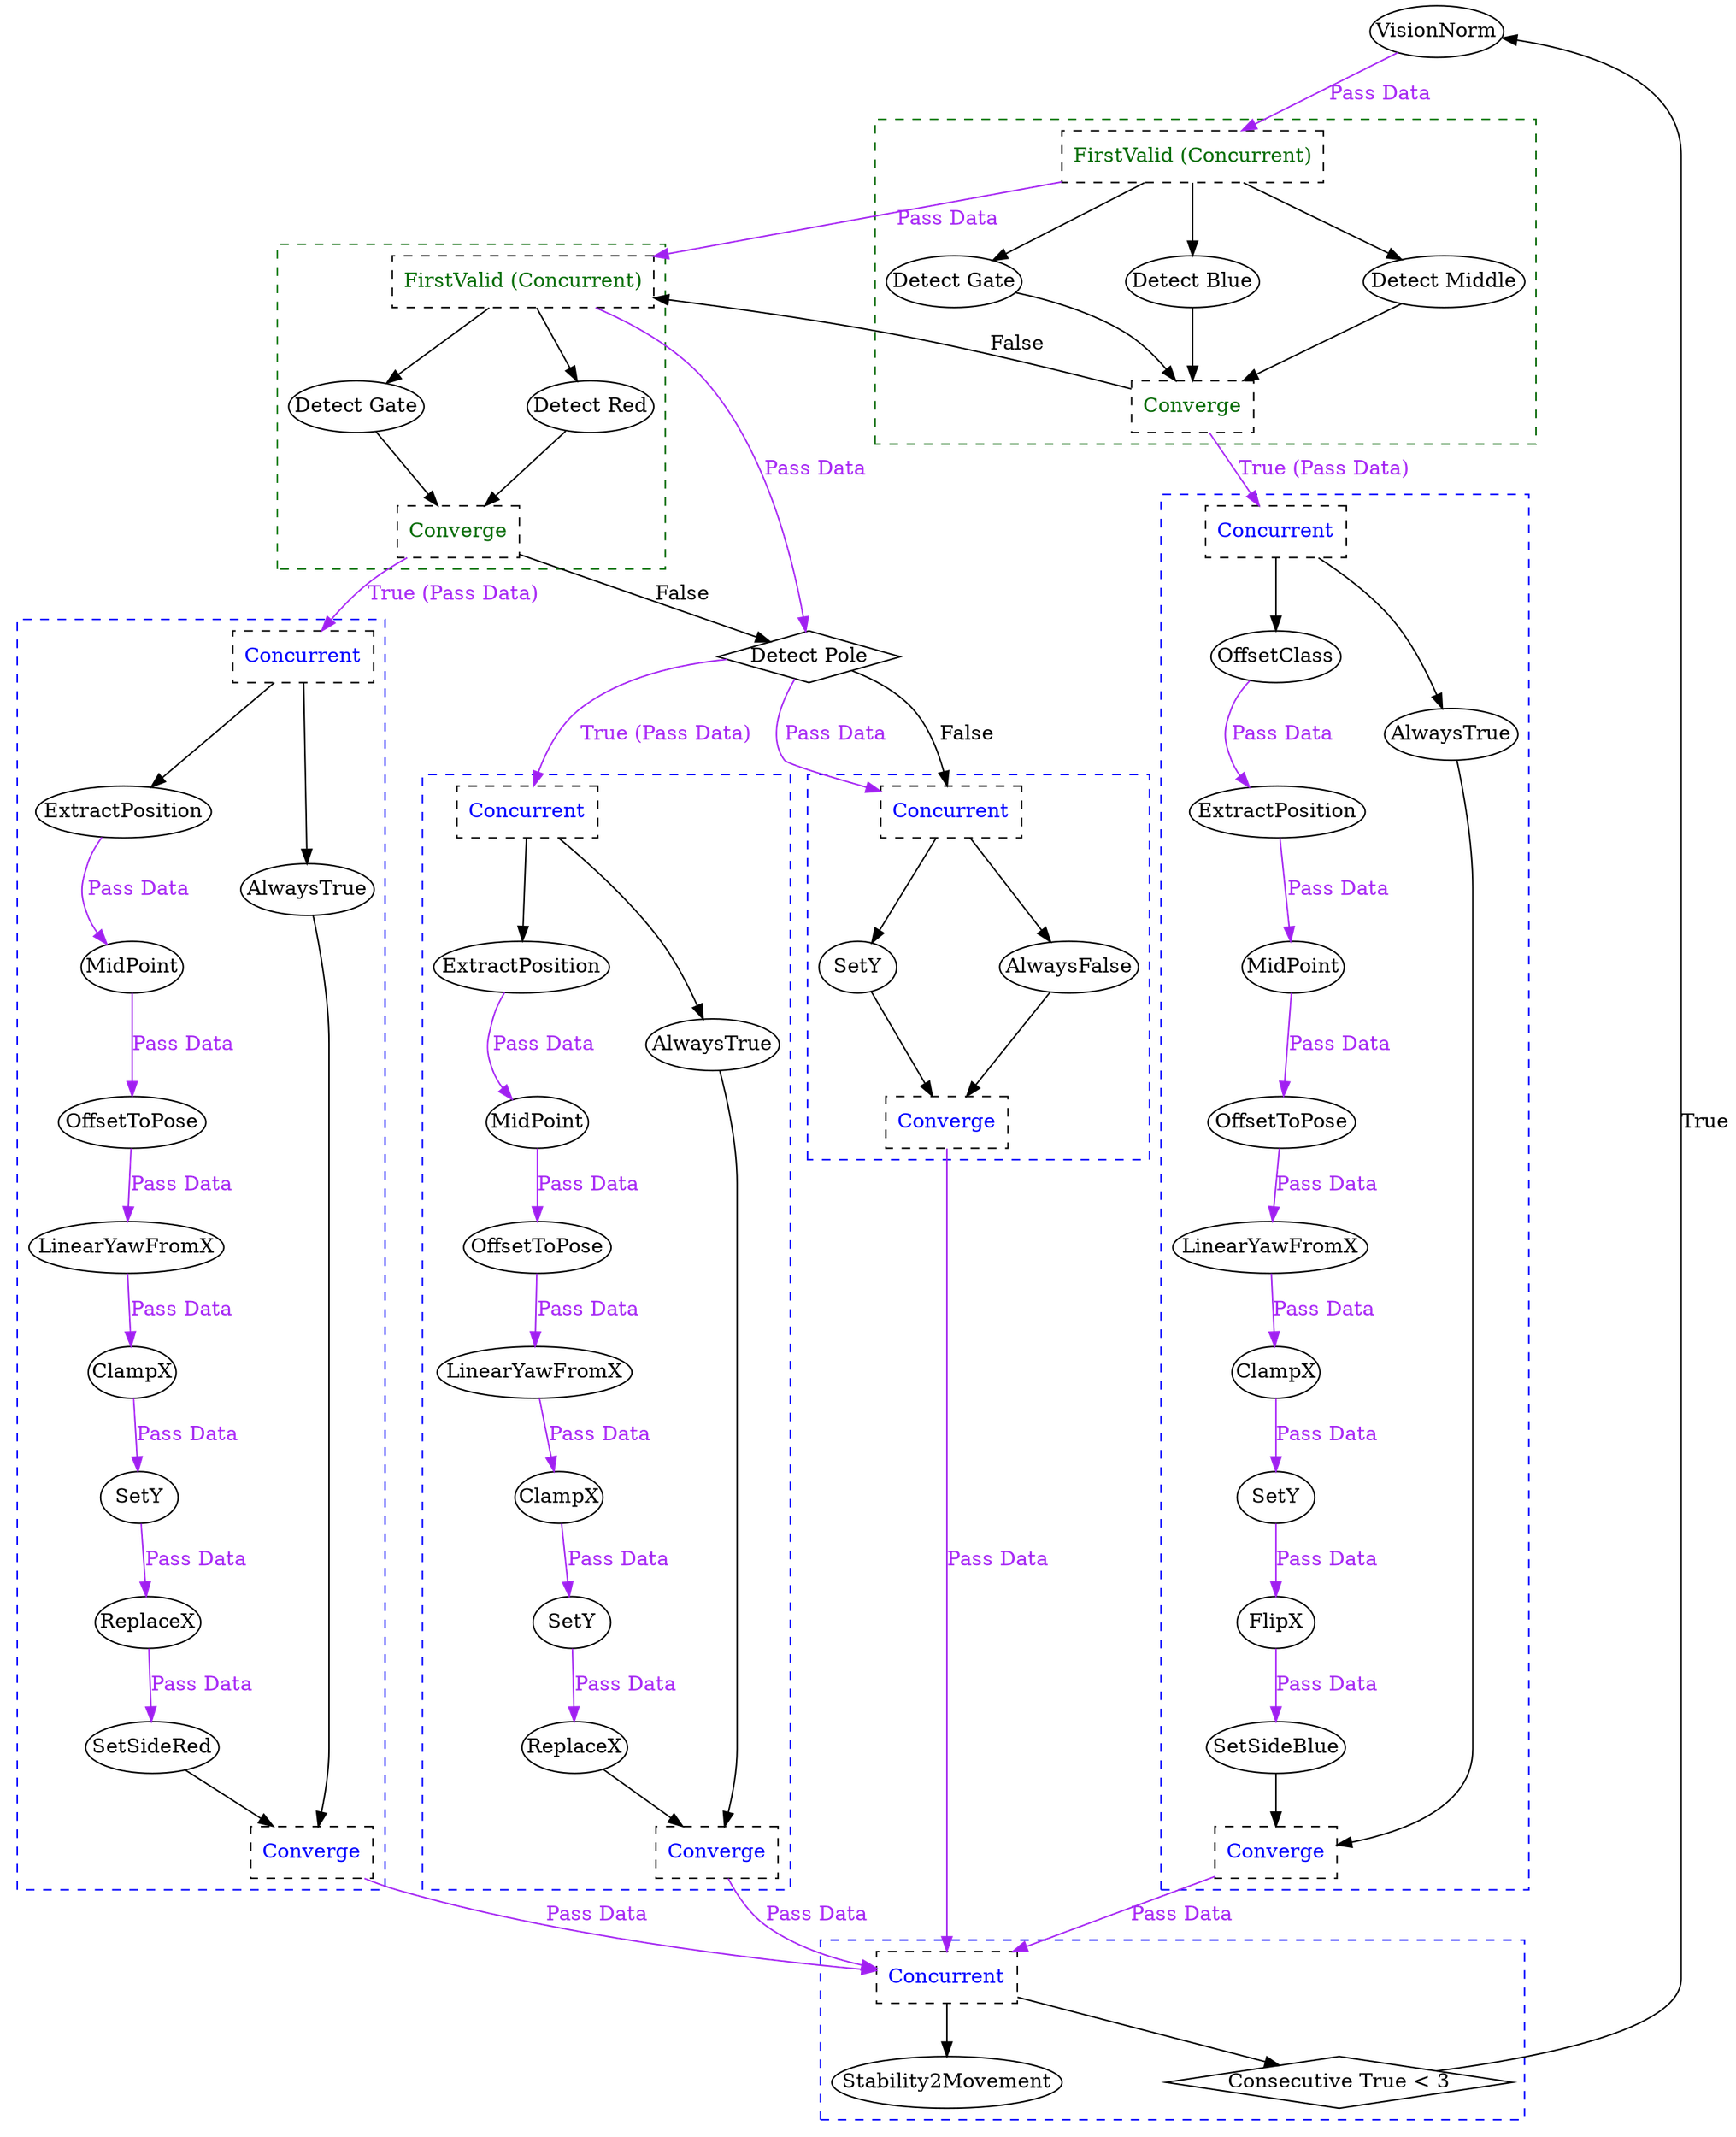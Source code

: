 digraph G {
	splines = true;
	nodesep = 1.0;
	bgcolor = "none"
	"40cf3c42-7345-4a83-8c31-c09c83f0f036" [shape = diamond];
	"905d289f-aefe-4461-9edf-87666dd71caf" [shape = diamond];
	"4d2222ad-3b06-42db-90a2-c8e6464a92cd" [shape = diamond];
	"7cab18f2-e3cb-43f5-823f-bcfed46ed53d" [shape = diamond];
	subgraph "cluster_132edcad-0cd3-4e0b-876d-80556443da1d" {
		style = dashed;
		color = blue;
		"ee293caa-608e-400a-b1e7-d8cf5422a679" -> "9dc71cd5-fade-4c96-adf4-5f052cadda01" [color = purple, fontcolor = purple, label = "Pass Data"];
		"a6588857-3c12-49c0-9bba-5d3ac0e7b31b" -> "ee293caa-608e-400a-b1e7-d8cf5422a679" [color = purple, fontcolor = purple, label = "Pass Data"];
		"98c2c8ce-29c1-4c98-af71-1b8ecaf79c09" -> "a6588857-3c12-49c0-9bba-5d3ac0e7b31b" [color = purple, fontcolor = purple, label = "Pass Data"];
		"2780f569-06d1-4afc-ae49-f5c66faef7d3" -> "98c2c8ce-29c1-4c98-af71-1b8ecaf79c09" [color = purple, fontcolor = purple, label = "Pass Data"];
		"d3d6c46c-37e9-4667-89c0-c19e8024810b" -> "2780f569-06d1-4afc-ae49-f5c66faef7d3" [color = purple, fontcolor = purple, label = "Pass Data"];
		"12526ff9-ea6a-4fd0-9032-703e097a45f7" -> "d3d6c46c-37e9-4667-89c0-c19e8024810b" [color = purple, fontcolor = purple, label = "Pass Data"];
		"b0788d53-c628-4f98-878a-3ed0fe2c4d11" -> "12526ff9-ea6a-4fd0-9032-703e097a45f7" [color = purple, fontcolor = purple, label = "Pass Data"];
		"db124743-fed1-4ab5-9afd-c7373d11316b" -> "b0788d53-c628-4f98-878a-3ed0fe2c4d11" [color = purple, fontcolor = purple, label = "Pass Data"];
		"a86b2bf9-e511-4184-a1a4-b402203756d8" -> "db124743-fed1-4ab5-9afd-c7373d11316b";
		"a86b2bf9-e511-4184-a1a4-b402203756d8" -> "a87571a5-7338-4fd9-9a4e-549927cb77c7";
		"9dc71cd5-fade-4c96-adf4-5f052cadda01" -> "2e7ec257-725b-4f01-a402-3fc688baad30";
		"a87571a5-7338-4fd9-9a4e-549927cb77c7" -> "2e7ec257-725b-4f01-a402-3fc688baad30";
		"a86b2bf9-e511-4184-a1a4-b402203756d8" [label = "Concurrent", shape = box, fontcolor = blue, style = dashed];
		"db124743-fed1-4ab5-9afd-c7373d11316b" [label = "OffsetClass", margin = 0];
		"b0788d53-c628-4f98-878a-3ed0fe2c4d11" [label = "ExtractPosition", margin = 0];
		"12526ff9-ea6a-4fd0-9032-703e097a45f7" [label = "MidPoint", margin = 0];
		"d3d6c46c-37e9-4667-89c0-c19e8024810b" [label = "OffsetToPose", margin = 0];
		"2780f569-06d1-4afc-ae49-f5c66faef7d3" [label = "LinearYawFromX", margin = 0];
		"98c2c8ce-29c1-4c98-af71-1b8ecaf79c09" [label = "ClampX", margin = 0];
		"a6588857-3c12-49c0-9bba-5d3ac0e7b31b" [label = "SetY", margin = 0];
		"ee293caa-608e-400a-b1e7-d8cf5422a679" [label = "FlipX", margin = 0];
		"9dc71cd5-fade-4c96-adf4-5f052cadda01" [label = "SetSideBlue", margin = 0];
		"a87571a5-7338-4fd9-9a4e-549927cb77c7" [label = "AlwaysTrue", margin = 0];
		"2e7ec257-725b-4f01-a402-3fc688baad30" [label = "Converge", shape = box, fontcolor = blue, style = dashed];
	}
	
	subgraph "cluster_b9e8c329-2833-4c17-a80d-87e47a3d0021" {
		style = dashed;
		color = blue;
		"3ebea96b-7328-4192-b80b-1903c935d85a" -> "000fa14e-1c43-4be2-8e98-6fe8cfaea523" [color = purple, fontcolor = purple, label = "Pass Data"];
		"0b56c7c9-f9b4-4bc7-9a74-f7b70ef38516" -> "3ebea96b-7328-4192-b80b-1903c935d85a" [color = purple, fontcolor = purple, label = "Pass Data"];
		"9c60e1c1-ad64-4b3c-bfae-952acca096d5" -> "0b56c7c9-f9b4-4bc7-9a74-f7b70ef38516" [color = purple, fontcolor = purple, label = "Pass Data"];
		"f2464706-b17a-44f9-9c29-23a80f5fbd2d" -> "9c60e1c1-ad64-4b3c-bfae-952acca096d5" [color = purple, fontcolor = purple, label = "Pass Data"];
		"e21d9050-0ebf-476e-9944-559f4ad1fa07" -> "f2464706-b17a-44f9-9c29-23a80f5fbd2d" [color = purple, fontcolor = purple, label = "Pass Data"];
		"11bda166-a8de-4352-8a2f-2220dac12708" -> "e21d9050-0ebf-476e-9944-559f4ad1fa07" [color = purple, fontcolor = purple, label = "Pass Data"];
		"6eedbeaf-b01d-4413-a5e5-356a51c35bb5" -> "11bda166-a8de-4352-8a2f-2220dac12708" [color = purple, fontcolor = purple, label = "Pass Data"];
		"e66d3d5b-f1ca-4e21-b79f-287106f10bc2" -> "6eedbeaf-b01d-4413-a5e5-356a51c35bb5";
		"e66d3d5b-f1ca-4e21-b79f-287106f10bc2" -> "76c7eed1-c372-4c4f-9637-31802bbf3107";
		"000fa14e-1c43-4be2-8e98-6fe8cfaea523" -> "d37ed3f1-63d8-489f-9901-df78fde1ccc2";
		"76c7eed1-c372-4c4f-9637-31802bbf3107" -> "d37ed3f1-63d8-489f-9901-df78fde1ccc2";
		"e66d3d5b-f1ca-4e21-b79f-287106f10bc2" [label = "Concurrent", shape = box, fontcolor = blue, style = dashed];
		"6eedbeaf-b01d-4413-a5e5-356a51c35bb5" [label = "ExtractPosition", margin = 0];
		"11bda166-a8de-4352-8a2f-2220dac12708" [label = "MidPoint", margin = 0];
		"e21d9050-0ebf-476e-9944-559f4ad1fa07" [label = "OffsetToPose", margin = 0];
		"f2464706-b17a-44f9-9c29-23a80f5fbd2d" [label = "LinearYawFromX", margin = 0];
		"9c60e1c1-ad64-4b3c-bfae-952acca096d5" [label = "ClampX", margin = 0];
		"0b56c7c9-f9b4-4bc7-9a74-f7b70ef38516" [label = "SetY", margin = 0];
		"3ebea96b-7328-4192-b80b-1903c935d85a" [label = "ReplaceX", margin = 0];
		"000fa14e-1c43-4be2-8e98-6fe8cfaea523" [label = "SetSideRed", margin = 0];
		"76c7eed1-c372-4c4f-9637-31802bbf3107" [label = "AlwaysTrue", margin = 0];
		"d37ed3f1-63d8-489f-9901-df78fde1ccc2" [label = "Converge", shape = box, fontcolor = blue, style = dashed];
	}
	
	subgraph "cluster_3a71eab4-015b-4f86-ab74-7700bf0faee8" {
		style = dashed;
		color = blue;
		"edbff4fe-3344-43b4-91d1-b8215c33ffcb" -> "c71ee2ae-c881-47bf-8cb1-7f41a5f3073b" [color = purple, fontcolor = purple, label = "Pass Data"];
		"6af23ac0-73aa-4982-9bae-1c09bf1a525a" -> "edbff4fe-3344-43b4-91d1-b8215c33ffcb" [color = purple, fontcolor = purple, label = "Pass Data"];
		"3f9cdee0-dfb5-4e80-871a-a68052f908bc" -> "6af23ac0-73aa-4982-9bae-1c09bf1a525a" [color = purple, fontcolor = purple, label = "Pass Data"];
		"c7e432a5-0603-4728-91ab-bc87f55acefb" -> "3f9cdee0-dfb5-4e80-871a-a68052f908bc" [color = purple, fontcolor = purple, label = "Pass Data"];
		"42fcec84-4310-4dc8-9913-99b225161ab9" -> "c7e432a5-0603-4728-91ab-bc87f55acefb" [color = purple, fontcolor = purple, label = "Pass Data"];
		"d34e9ce8-3c59-4de6-8ea1-d716fc6adb01" -> "42fcec84-4310-4dc8-9913-99b225161ab9" [color = purple, fontcolor = purple, label = "Pass Data"];
		"38fc4691-bb7a-444a-ae0f-c471e1ccc8f0" -> "d34e9ce8-3c59-4de6-8ea1-d716fc6adb01";
		"38fc4691-bb7a-444a-ae0f-c471e1ccc8f0" -> "290ebeba-cef3-4660-8afe-a42bd64e4d05";
		"c71ee2ae-c881-47bf-8cb1-7f41a5f3073b" -> "ff398fc3-2093-49c3-838b-c130b9956657";
		"290ebeba-cef3-4660-8afe-a42bd64e4d05" -> "ff398fc3-2093-49c3-838b-c130b9956657";
		"38fc4691-bb7a-444a-ae0f-c471e1ccc8f0" [label = "Concurrent", shape = box, fontcolor = blue, style = dashed];
		"d34e9ce8-3c59-4de6-8ea1-d716fc6adb01" [label = "ExtractPosition", margin = 0];
		"42fcec84-4310-4dc8-9913-99b225161ab9" [label = "MidPoint", margin = 0];
		"c7e432a5-0603-4728-91ab-bc87f55acefb" [label = "OffsetToPose", margin = 0];
		"3f9cdee0-dfb5-4e80-871a-a68052f908bc" [label = "LinearYawFromX", margin = 0];
		"6af23ac0-73aa-4982-9bae-1c09bf1a525a" [label = "ClampX", margin = 0];
		"edbff4fe-3344-43b4-91d1-b8215c33ffcb" [label = "SetY", margin = 0];
		"c71ee2ae-c881-47bf-8cb1-7f41a5f3073b" [label = "ReplaceX", margin = 0];
		"290ebeba-cef3-4660-8afe-a42bd64e4d05" [label = "AlwaysTrue", margin = 0];
		"ff398fc3-2093-49c3-838b-c130b9956657" [label = "Converge", shape = box, fontcolor = blue, style = dashed];
	}
	
	subgraph "cluster_9dfe8597-4134-4cc8-b4c6-ee305ac68e0d" {
		style = dashed;
		color = blue;
		"f60bf49e-3424-4d8e-b92b-5d67a34eee9d" -> "30a13c0f-a0de-4512-9b58-7e18ff6bd1d6";
		"f60bf49e-3424-4d8e-b92b-5d67a34eee9d" -> "d6df5065-cf7e-462d-8b09-5f3e9daca015";
		"30a13c0f-a0de-4512-9b58-7e18ff6bd1d6" -> "f40eadd8-12f1-4607-b6e1-83fa7e729e5c";
		"d6df5065-cf7e-462d-8b09-5f3e9daca015" -> "f40eadd8-12f1-4607-b6e1-83fa7e729e5c";
		"f60bf49e-3424-4d8e-b92b-5d67a34eee9d" [label = "Concurrent", shape = box, fontcolor = blue, style = dashed];
		"30a13c0f-a0de-4512-9b58-7e18ff6bd1d6" [label = "SetY", margin = 0];
		"d6df5065-cf7e-462d-8b09-5f3e9daca015" [label = "AlwaysFalse", margin = 0];
		"f40eadd8-12f1-4607-b6e1-83fa7e729e5c" [label = "Converge", shape = box, fontcolor = blue, style = dashed];
	}
	
	subgraph "cluster_687b5571-408f-499e-abff-bd8b46f162d6" {
		style = dashed;
		color = darkgreen;
		"3bb86fda-7334-486e-94f8-63bd6c67a841" -> "33602910-36aa-4741-aac6-c70411e2e06c";
		"3bb86fda-7334-486e-94f8-63bd6c67a841" -> "8fc7bc54-bdf8-4505-b2a4-1dd9e8923718";
		"33602910-36aa-4741-aac6-c70411e2e06c" -> "905d289f-aefe-4461-9edf-87666dd71caf";
		"8fc7bc54-bdf8-4505-b2a4-1dd9e8923718" -> "905d289f-aefe-4461-9edf-87666dd71caf";
		"3bb86fda-7334-486e-94f8-63bd6c67a841" [label = "FirstValid (Concurrent)", shape = box, fontcolor = darkgreen, style = dashed];
		"33602910-36aa-4741-aac6-c70411e2e06c" [label = "Detect Gate", margin = 0];
		"8fc7bc54-bdf8-4505-b2a4-1dd9e8923718" [label = "Detect Red", margin = 0];
		"905d289f-aefe-4461-9edf-87666dd71caf" [label = "Converge", shape = box, fontcolor = darkgreen, style = dashed];
	}
	
	subgraph "cluster_4ff1c6ab-2af3-4751-a20b-0ac30c6cfeb0" {
		style = dashed;
		color = darkgreen;
		"928823de-d027-499d-8c4a-d00e953d2983" -> "f8b3c2d0-8d59-4a41-8681-49c27a1d3f4a";
		"928823de-d027-499d-8c4a-d00e953d2983" -> "1a11e37c-8466-4409-aae9-2777ba0761a8";
		"928823de-d027-499d-8c4a-d00e953d2983" -> "76cad487-e48a-4f7d-a937-3ed0534c3b58";
		"f8b3c2d0-8d59-4a41-8681-49c27a1d3f4a" -> "4d2222ad-3b06-42db-90a2-c8e6464a92cd";
		"1a11e37c-8466-4409-aae9-2777ba0761a8" -> "4d2222ad-3b06-42db-90a2-c8e6464a92cd";
		"76cad487-e48a-4f7d-a937-3ed0534c3b58" -> "4d2222ad-3b06-42db-90a2-c8e6464a92cd";
		"928823de-d027-499d-8c4a-d00e953d2983" [label = "FirstValid (Concurrent)", shape = box, fontcolor = darkgreen, style = dashed];
		"f8b3c2d0-8d59-4a41-8681-49c27a1d3f4a" [label = "Detect Gate", margin = 0];
		"1a11e37c-8466-4409-aae9-2777ba0761a8" [label = "Detect Blue", margin = 0];
		"76cad487-e48a-4f7d-a937-3ed0534c3b58" [label = "Detect Middle", margin = 0];
		"4d2222ad-3b06-42db-90a2-c8e6464a92cd" [label = "Converge", shape = box, fontcolor = darkgreen, style = dashed];
	}
	
	subgraph "cluster_b7214437-00b6-44ef-adfc-032386ffe49e" {
		style = dashed;
		color = blue;
		"15be9a3b-7873-4430-bd9c-c3407c6b909e" -> "bd9a1711-9a57-439c-b12d-cd2cbb213424";
		"15be9a3b-7873-4430-bd9c-c3407c6b909e" -> "7cab18f2-e3cb-43f5-823f-bcfed46ed53d";
		"15be9a3b-7873-4430-bd9c-c3407c6b909e" [label = "Concurrent", shape = box, fontcolor = blue, style = dashed];
		"bd9a1711-9a57-439c-b12d-cd2cbb213424" [label = "Stability2Movement", margin = 0];
		"7cab18f2-e3cb-43f5-823f-bcfed46ed53d" [label = "Consecutive True < 3", margin = 0];
	}
	
	"40cf3c42-7345-4a83-8c31-c09c83f0f036" -> "38fc4691-bb7a-444a-ae0f-c471e1ccc8f0" [color = purple, fontcolor = purple, label = "True (Pass Data)"];
	"40cf3c42-7345-4a83-8c31-c09c83f0f036" -> "f60bf49e-3424-4d8e-b92b-5d67a34eee9d" [label = "False"];
	"40cf3c42-7345-4a83-8c31-c09c83f0f036" -> "f60bf49e-3424-4d8e-b92b-5d67a34eee9d" [color = purple, fontcolor = purple, label = "Pass Data"];
	"905d289f-aefe-4461-9edf-87666dd71caf" -> "e66d3d5b-f1ca-4e21-b79f-287106f10bc2" [color = purple, fontcolor = purple, label = "True (Pass Data)"];
	"905d289f-aefe-4461-9edf-87666dd71caf" -> "40cf3c42-7345-4a83-8c31-c09c83f0f036" [label = "False"];
	"3bb86fda-7334-486e-94f8-63bd6c67a841" -> "40cf3c42-7345-4a83-8c31-c09c83f0f036" [color = purple, fontcolor = purple, label = "Pass Data"];
	"4d2222ad-3b06-42db-90a2-c8e6464a92cd" -> "a86b2bf9-e511-4184-a1a4-b402203756d8" [color = purple, fontcolor = purple, label = "True (Pass Data)"];
	"4d2222ad-3b06-42db-90a2-c8e6464a92cd" -> "3bb86fda-7334-486e-94f8-63bd6c67a841" [label = "False"];
	"928823de-d027-499d-8c4a-d00e953d2983" -> "3bb86fda-7334-486e-94f8-63bd6c67a841" [color = purple, fontcolor = purple, label = "Pass Data"];
	"2e7ec257-725b-4f01-a402-3fc688baad30" -> "15be9a3b-7873-4430-bd9c-c3407c6b909e" [color = purple, fontcolor = purple, label = "Pass Data"];
	"d37ed3f1-63d8-489f-9901-df78fde1ccc2" -> "15be9a3b-7873-4430-bd9c-c3407c6b909e" [color = purple, fontcolor = purple, label = "Pass Data"];
	"ff398fc3-2093-49c3-838b-c130b9956657" -> "15be9a3b-7873-4430-bd9c-c3407c6b909e" [color = purple, fontcolor = purple, label = "Pass Data"];
	"f40eadd8-12f1-4607-b6e1-83fa7e729e5c" -> "15be9a3b-7873-4430-bd9c-c3407c6b909e" [color = purple, fontcolor = purple, label = "Pass Data"];
	"3e947fa6-0f68-4b80-b8bb-80041d10cac7" -> "928823de-d027-499d-8c4a-d00e953d2983" [color = purple, fontcolor = purple, label = "Pass Data"];
	"7cab18f2-e3cb-43f5-823f-bcfed46ed53d" -> "3e947fa6-0f68-4b80-b8bb-80041d10cac7" [label = "True"];
	"3e947fa6-0f68-4b80-b8bb-80041d10cac7" [label = "VisionNorm", margin = 0];
	"40cf3c42-7345-4a83-8c31-c09c83f0f036" [label = "Detect Pole", margin = 0];
}
